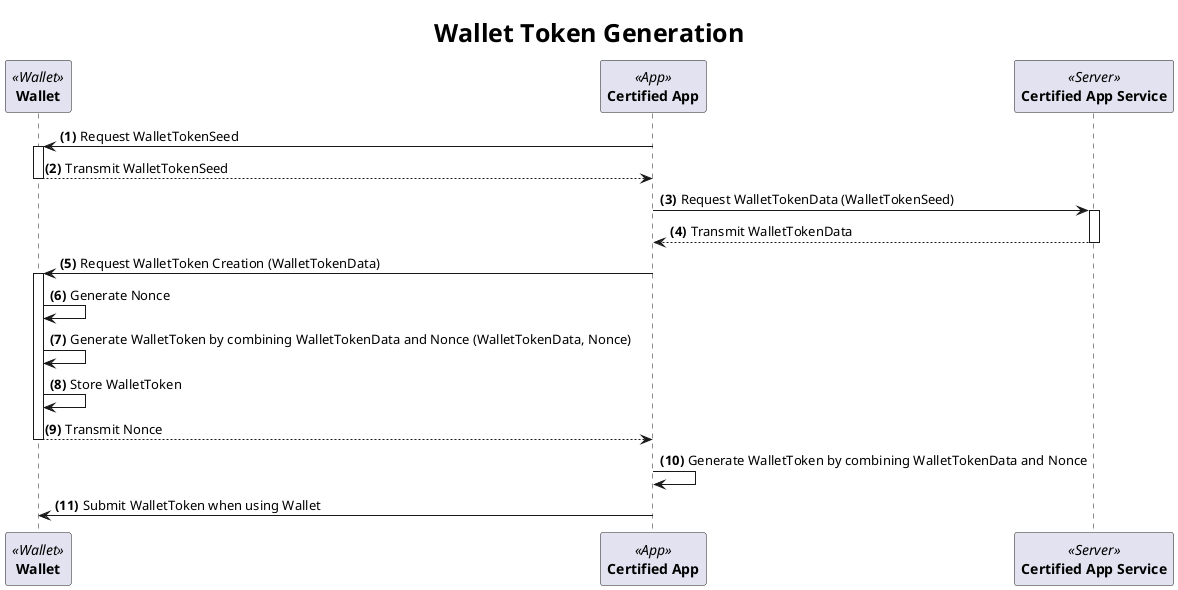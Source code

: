 @startuml proc_wallet_token
title
	<size:25>Wallet Token Generation</size>
end title

participant "**Wallet**" as wal <<Wallet>>
participant "**Certified App**" as ca <<App>>
participant "**Certified App Service**" as cap <<Server>>
autonumber "<b>(#)</b>"

ca -> wal++: Request WalletTokenSeed 
wal --> ca--: Transmit WalletTokenSeed
ca -> cap++: Request WalletTokenData (WalletTokenSeed)
cap --> ca--: Transmit WalletTokenData
ca -> wal++: Request WalletToken Creation (WalletTokenData)
wal -> wal: Generate Nonce
wal -> wal: Generate WalletToken by combining WalletTokenData and Nonce (WalletTokenData, Nonce)
wal -> wal: Store WalletToken
wal --> ca--: Transmit Nonce
ca -> ca: Generate WalletToken by combining WalletTokenData and Nonce
ca -> wal: Submit WalletToken when using Wallet

@enduml